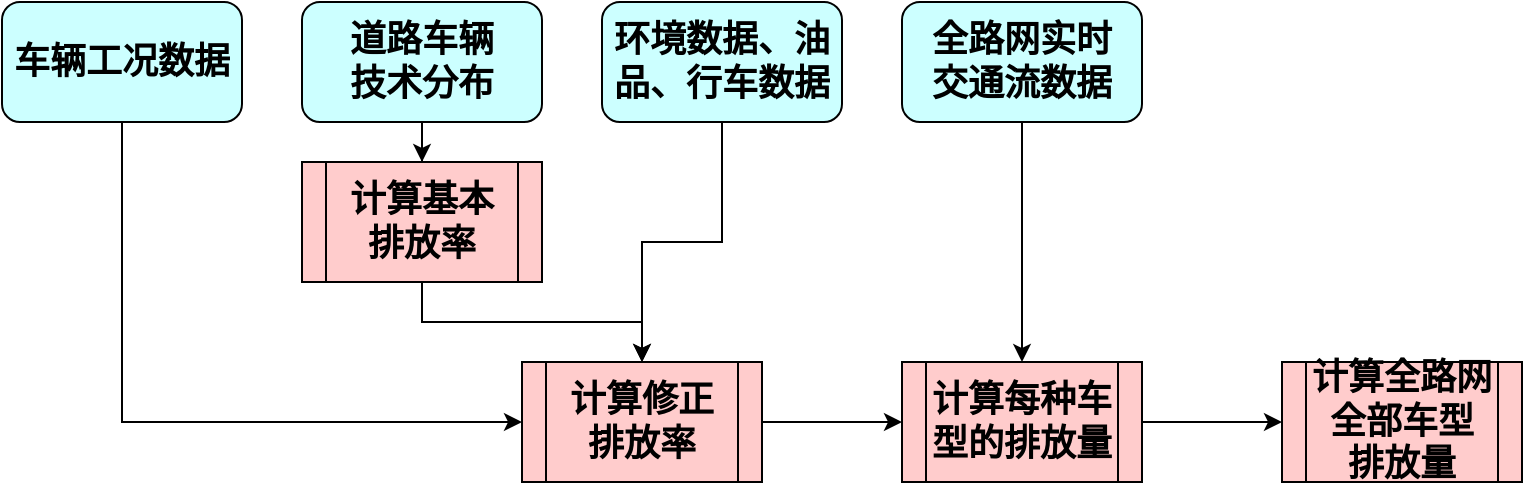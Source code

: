 <mxfile version="13.10.8" type="github">
  <diagram id="a4amCYSTDgef2Uy3dYjO" name="Page-1">
    <mxGraphModel dx="1021" dy="500" grid="1" gridSize="10" guides="1" tooltips="1" connect="1" arrows="1" fold="1" page="1" pageScale="1" pageWidth="827" pageHeight="1169" math="0" shadow="0">
      <root>
        <mxCell id="0" />
        <mxCell id="1" parent="0" />
        <mxCell id="5Df-Ke02d9atA7aEddo9-17" style="edgeStyle=orthogonalEdgeStyle;rounded=0;orthogonalLoop=1;jettySize=auto;html=1;exitX=0.5;exitY=1;exitDx=0;exitDy=0;entryX=0.5;entryY=0;entryDx=0;entryDy=0;" parent="1" source="5Df-Ke02d9atA7aEddo9-1" target="5Df-Ke02d9atA7aEddo9-7" edge="1">
          <mxGeometry relative="1" as="geometry" />
        </mxCell>
        <mxCell id="5Df-Ke02d9atA7aEddo9-1" value="&lt;font style=&quot;font-size: 18px&quot;&gt;&lt;b&gt;全路网实时&lt;br&gt;交通流数据&lt;/b&gt;&lt;/font&gt;" style="rounded=1;whiteSpace=wrap;html=1;fillColor=#CCFFFF;" parent="1" vertex="1">
          <mxGeometry x="470" y="120" width="120" height="60" as="geometry" />
        </mxCell>
        <mxCell id="5Df-Ke02d9atA7aEddo9-15" style="edgeStyle=orthogonalEdgeStyle;rounded=0;orthogonalLoop=1;jettySize=auto;html=1;exitX=0.5;exitY=1;exitDx=0;exitDy=0;entryX=0;entryY=0.5;entryDx=0;entryDy=0;" parent="1" source="5Df-Ke02d9atA7aEddo9-2" target="5Df-Ke02d9atA7aEddo9-6" edge="1">
          <mxGeometry relative="1" as="geometry" />
        </mxCell>
        <mxCell id="5Df-Ke02d9atA7aEddo9-2" value="&lt;font style=&quot;font-size: 18px&quot;&gt;&lt;b&gt;车辆工况数据&lt;/b&gt;&lt;/font&gt;" style="rounded=1;whiteSpace=wrap;html=1;fillColor=#CCFFFF;" parent="1" vertex="1">
          <mxGeometry x="20" y="120" width="120" height="60" as="geometry" />
        </mxCell>
        <mxCell id="5Df-Ke02d9atA7aEddo9-14" style="edgeStyle=orthogonalEdgeStyle;rounded=0;orthogonalLoop=1;jettySize=auto;html=1;exitX=0.5;exitY=1;exitDx=0;exitDy=0;entryX=0.5;entryY=0;entryDx=0;entryDy=0;" parent="1" source="5Df-Ke02d9atA7aEddo9-3" target="5Df-Ke02d9atA7aEddo9-6" edge="1">
          <mxGeometry relative="1" as="geometry" />
        </mxCell>
        <mxCell id="5Df-Ke02d9atA7aEddo9-3" value="&lt;b&gt;&lt;font style=&quot;font-size: 18px&quot;&gt;环境数据、油品、行车数据&lt;/font&gt;&lt;/b&gt;" style="rounded=1;whiteSpace=wrap;html=1;fillColor=#CCFFFF;" parent="1" vertex="1">
          <mxGeometry x="320" y="120" width="120" height="60" as="geometry" />
        </mxCell>
        <mxCell id="5Df-Ke02d9atA7aEddo9-12" style="edgeStyle=orthogonalEdgeStyle;rounded=0;orthogonalLoop=1;jettySize=auto;html=1;exitX=0.5;exitY=1;exitDx=0;exitDy=0;" parent="1" source="5Df-Ke02d9atA7aEddo9-4" target="5Df-Ke02d9atA7aEddo9-5" edge="1">
          <mxGeometry relative="1" as="geometry" />
        </mxCell>
        <mxCell id="5Df-Ke02d9atA7aEddo9-4" value="&lt;font style=&quot;font-size: 18px&quot;&gt;&lt;b&gt;道路车辆&lt;br&gt;技术分布&lt;/b&gt;&lt;/font&gt;" style="rounded=1;whiteSpace=wrap;html=1;fillColor=#CCFFFF;" parent="1" vertex="1">
          <mxGeometry x="170" y="120" width="120" height="60" as="geometry" />
        </mxCell>
        <mxCell id="5Df-Ke02d9atA7aEddo9-13" style="edgeStyle=orthogonalEdgeStyle;rounded=0;orthogonalLoop=1;jettySize=auto;html=1;exitX=0.5;exitY=1;exitDx=0;exitDy=0;entryX=0.5;entryY=0;entryDx=0;entryDy=0;" parent="1" source="5Df-Ke02d9atA7aEddo9-5" target="5Df-Ke02d9atA7aEddo9-6" edge="1">
          <mxGeometry relative="1" as="geometry" />
        </mxCell>
        <mxCell id="5Df-Ke02d9atA7aEddo9-5" value="&lt;font style=&quot;font-size: 18px&quot;&gt;&lt;b&gt;计算基本&lt;br&gt;排放率&lt;/b&gt;&lt;/font&gt;" style="shape=process;whiteSpace=wrap;html=1;backgroundOutline=1;fillColor=#FFCCCC;" parent="1" vertex="1">
          <mxGeometry x="170" y="200" width="120" height="60" as="geometry" />
        </mxCell>
        <mxCell id="61j8PNGENGU0ga6_V8fi-1" style="edgeStyle=orthogonalEdgeStyle;rounded=0;orthogonalLoop=1;jettySize=auto;html=1;exitX=1;exitY=0.5;exitDx=0;exitDy=0;" edge="1" parent="1" source="5Df-Ke02d9atA7aEddo9-6" target="5Df-Ke02d9atA7aEddo9-7">
          <mxGeometry relative="1" as="geometry" />
        </mxCell>
        <mxCell id="5Df-Ke02d9atA7aEddo9-6" value="&lt;font style=&quot;font-size: 18px&quot;&gt;&lt;b&gt;计算修正&lt;br&gt;排放率&lt;/b&gt;&lt;/font&gt;" style="shape=process;whiteSpace=wrap;html=1;backgroundOutline=1;fillColor=#FFCCCC;" parent="1" vertex="1">
          <mxGeometry x="280" y="300" width="120" height="60" as="geometry" />
        </mxCell>
        <mxCell id="61j8PNGENGU0ga6_V8fi-2" style="edgeStyle=orthogonalEdgeStyle;rounded=0;orthogonalLoop=1;jettySize=auto;html=1;exitX=1;exitY=0.5;exitDx=0;exitDy=0;" edge="1" parent="1" source="5Df-Ke02d9atA7aEddo9-7" target="5Df-Ke02d9atA7aEddo9-8">
          <mxGeometry relative="1" as="geometry" />
        </mxCell>
        <mxCell id="5Df-Ke02d9atA7aEddo9-7" value="&lt;font style=&quot;font-size: 18px&quot;&gt;&lt;b&gt;计算每种车型的排放量&lt;/b&gt;&lt;/font&gt;" style="shape=process;whiteSpace=wrap;html=1;backgroundOutline=1;fillColor=#FFCCCC;" parent="1" vertex="1">
          <mxGeometry x="470" y="300" width="120" height="60" as="geometry" />
        </mxCell>
        <mxCell id="5Df-Ke02d9atA7aEddo9-8" value="&lt;font style=&quot;font-size: 18px&quot;&gt;&lt;b&gt;计算全路网全部车型&lt;br&gt;排放量&lt;/b&gt;&lt;/font&gt;" style="shape=process;whiteSpace=wrap;html=1;backgroundOutline=1;fillColor=#FFCCCC;" parent="1" vertex="1">
          <mxGeometry x="660" y="300" width="120" height="60" as="geometry" />
        </mxCell>
      </root>
    </mxGraphModel>
  </diagram>
</mxfile>
